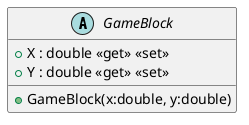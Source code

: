 @startuml
abstract class GameBlock {
    + GameBlock(x:double, y:double)
    + X : double <<get>> <<set>>
    + Y : double <<get>> <<set>>
}
@enduml
